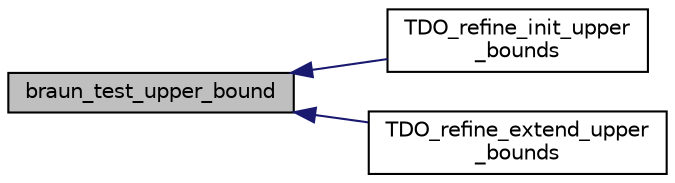 digraph "braun_test_upper_bound"
{
  edge [fontname="Helvetica",fontsize="10",labelfontname="Helvetica",labelfontsize="10"];
  node [fontname="Helvetica",fontsize="10",shape=record];
  rankdir="LR";
  Node2451 [label="braun_test_upper_bound",height=0.2,width=0.4,color="black", fillcolor="grey75", style="filled", fontcolor="black"];
  Node2451 -> Node2452 [dir="back",color="midnightblue",fontsize="10",style="solid",fontname="Helvetica"];
  Node2452 [label="TDO_refine_init_upper\l_bounds",height=0.2,width=0.4,color="black", fillcolor="white", style="filled",URL="$de/d59/lib_2foundations_2geometry_2packing_8_c.html#aa791bbb39837ada2d729b7e0dc022e7c"];
  Node2451 -> Node2453 [dir="back",color="midnightblue",fontsize="10",style="solid",fontname="Helvetica"];
  Node2453 [label="TDO_refine_extend_upper\l_bounds",height=0.2,width=0.4,color="black", fillcolor="white", style="filled",URL="$de/d59/lib_2foundations_2geometry_2packing_8_c.html#aae648b1115583e010b73fc87d3e816aa"];
}
